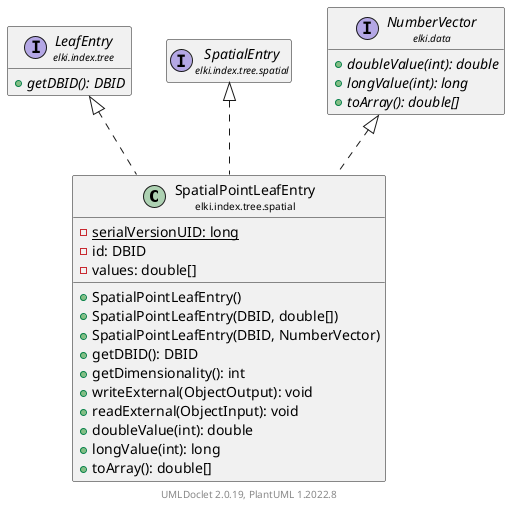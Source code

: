 @startuml
    remove .*\.(Instance|Par|Parameterizer|Factory)$
    set namespaceSeparator none
    hide empty fields
    hide empty methods

    class "<size:14>SpatialPointLeafEntry\n<size:10>elki.index.tree.spatial" as elki.index.tree.spatial.SpatialPointLeafEntry [[SpatialPointLeafEntry.html]] {
        {static} -serialVersionUID: long
        -id: DBID
        -values: double[]
        +SpatialPointLeafEntry()
        +SpatialPointLeafEntry(DBID, double[])
        +SpatialPointLeafEntry(DBID, NumberVector)
        +getDBID(): DBID
        +getDimensionality(): int
        +writeExternal(ObjectOutput): void
        +readExternal(ObjectInput): void
        +doubleValue(int): double
        +longValue(int): long
        +toArray(): double[]
    }

    interface "<size:14>LeafEntry\n<size:10>elki.index.tree" as elki.index.tree.LeafEntry [[../LeafEntry.html]] {
        {abstract} +getDBID(): DBID
    }
    interface "<size:14>SpatialEntry\n<size:10>elki.index.tree.spatial" as elki.index.tree.spatial.SpatialEntry [[SpatialEntry.html]]
    interface "<size:14>NumberVector\n<size:10>elki.data" as elki.data.NumberVector [[../../../data/NumberVector.html]] {
        {abstract} +doubleValue(int): double
        {abstract} +longValue(int): long
        {abstract} +toArray(): double[]
    }

    elki.index.tree.LeafEntry <|.. elki.index.tree.spatial.SpatialPointLeafEntry
    elki.index.tree.spatial.SpatialEntry <|.. elki.index.tree.spatial.SpatialPointLeafEntry
    elki.data.NumberVector <|.. elki.index.tree.spatial.SpatialPointLeafEntry

    center footer UMLDoclet 2.0.19, PlantUML 1.2022.8
@enduml
